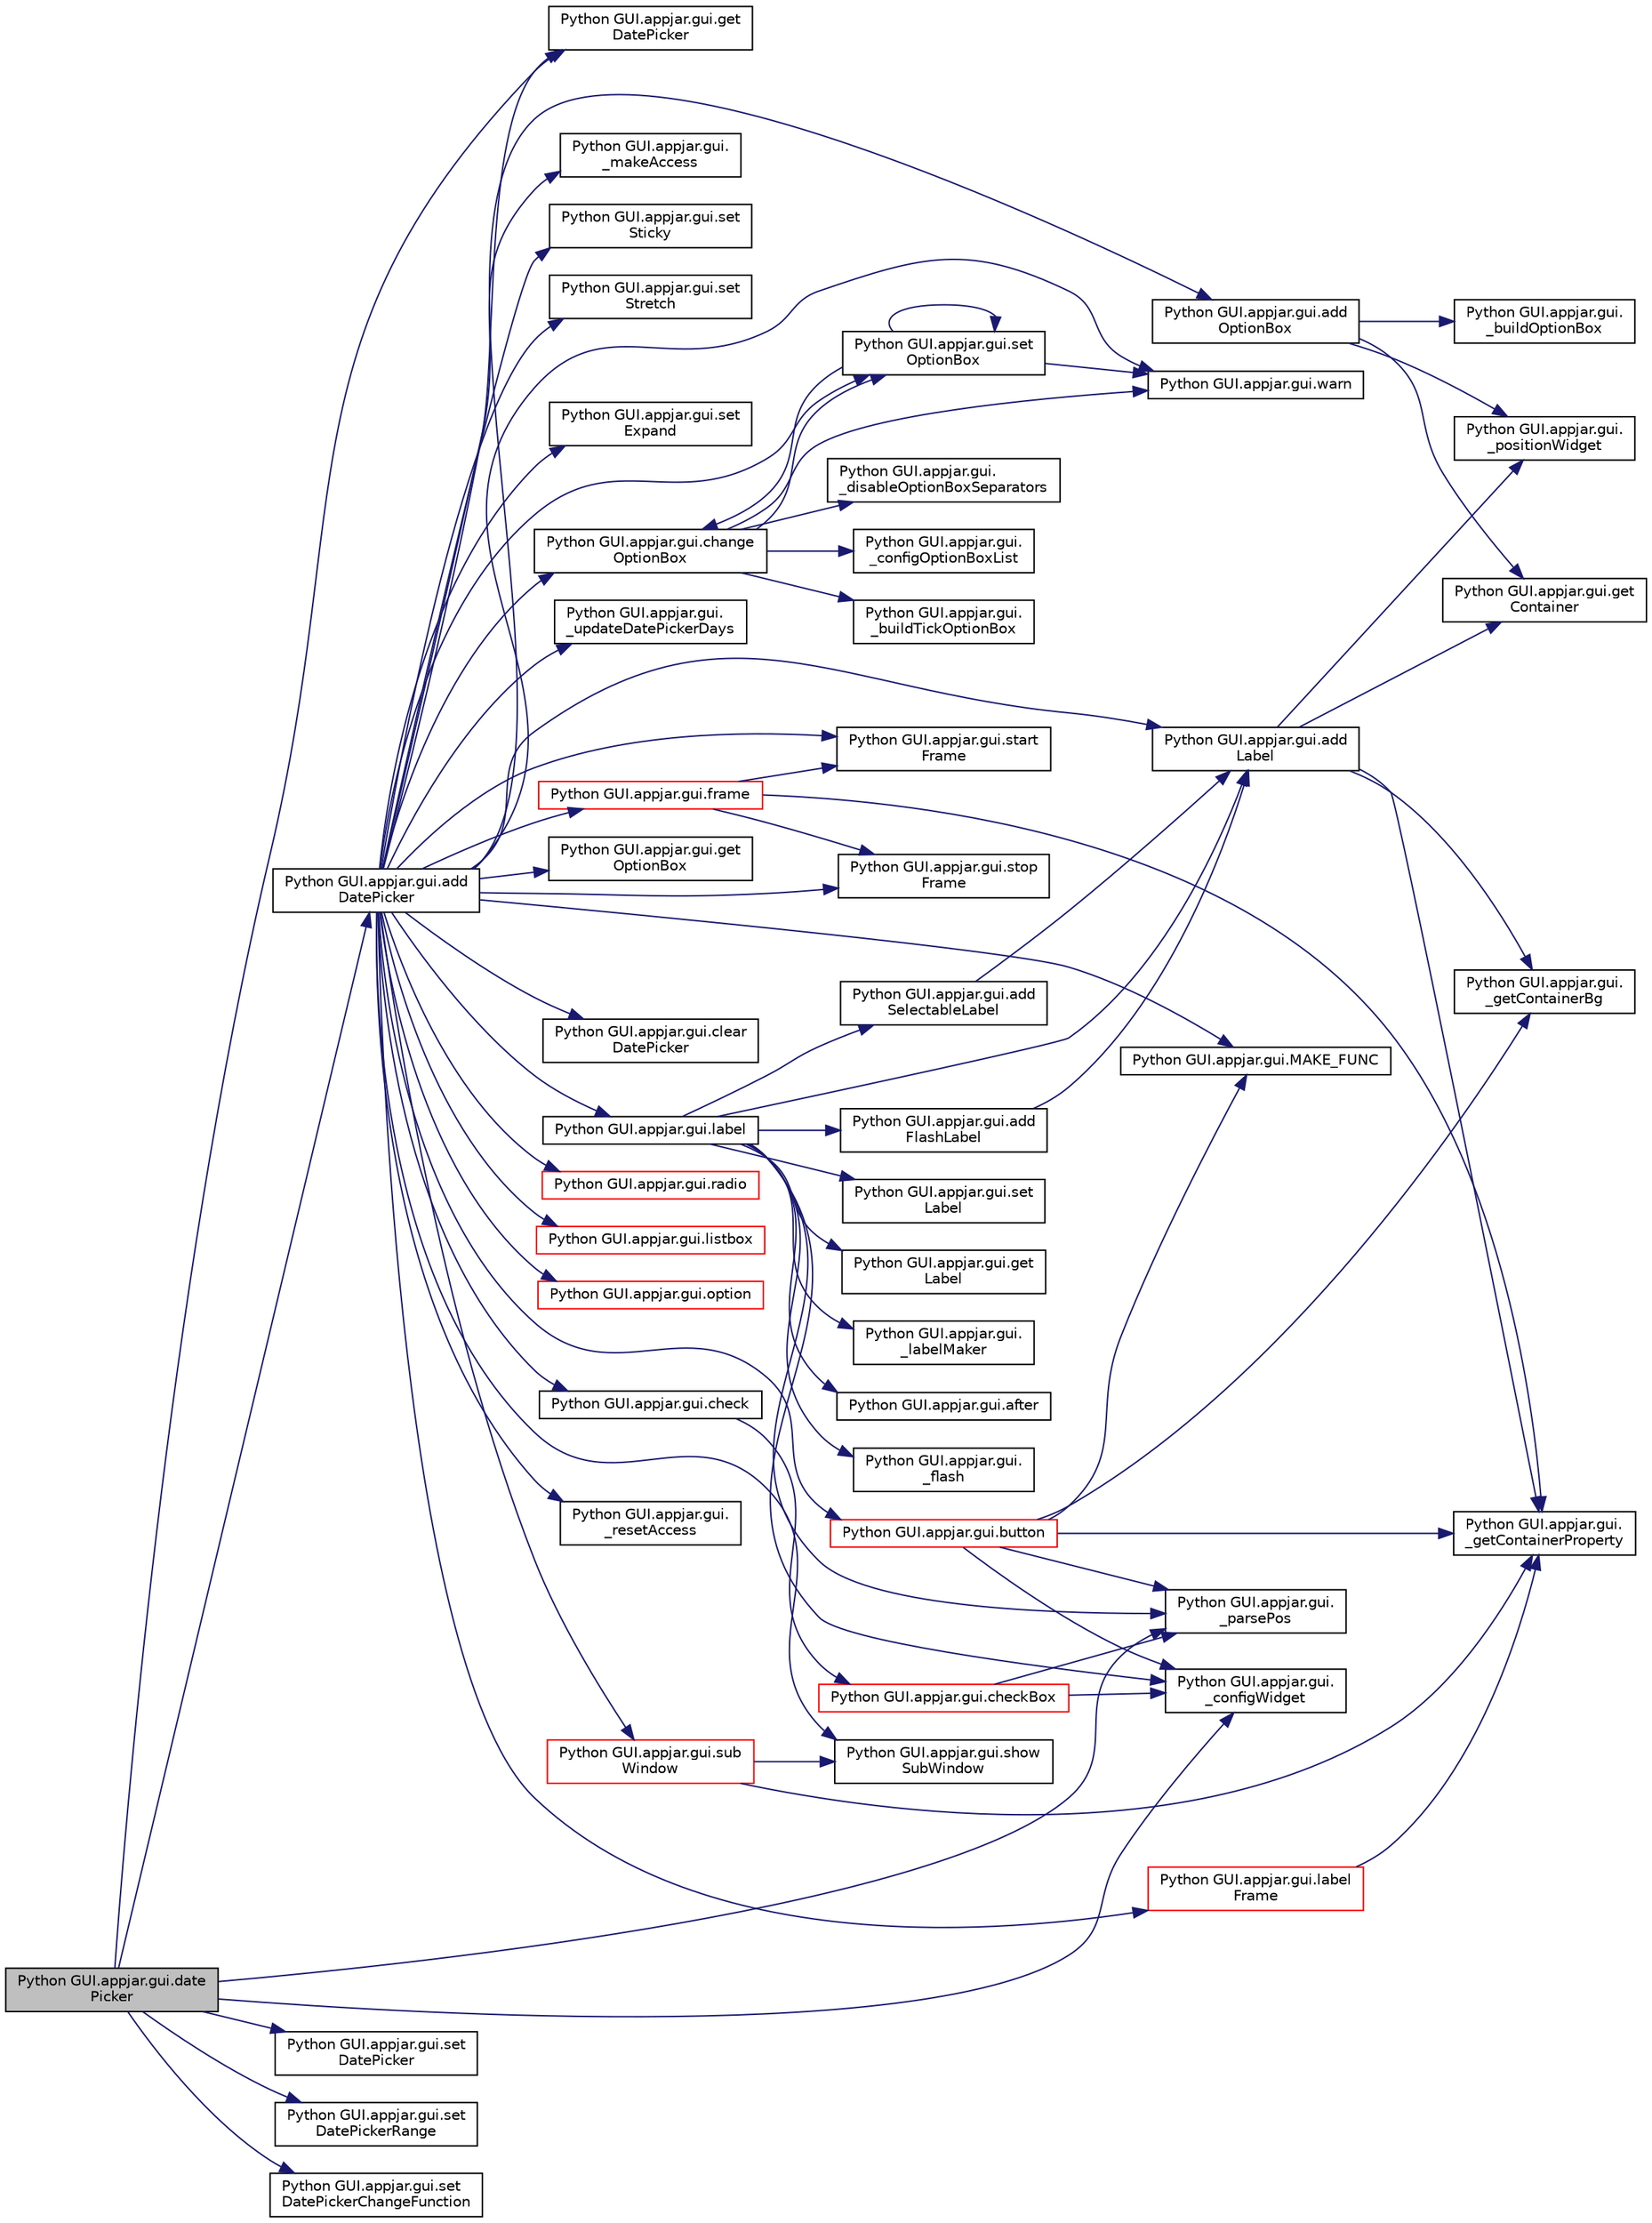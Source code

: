 digraph "Python GUI.appjar.gui.datePicker"
{
  edge [fontname="Helvetica",fontsize="10",labelfontname="Helvetica",labelfontsize="10"];
  node [fontname="Helvetica",fontsize="10",shape=record];
  rankdir="LR";
  Node1112 [label="Python GUI.appjar.gui.date\lPicker",height=0.2,width=0.4,color="black", fillcolor="grey75", style="filled", fontcolor="black"];
  Node1112 -> Node1113 [color="midnightblue",fontsize="10",style="solid",fontname="Helvetica"];
  Node1113 [label="Python GUI.appjar.gui.get\lDatePicker",height=0.2,width=0.4,color="black", fillcolor="white", style="filled",URL="$class_python_01_g_u_i_1_1appjar_1_1gui.html#afc76bcf46a673cc1affad638d462a42d"];
  Node1112 -> Node1114 [color="midnightblue",fontsize="10",style="solid",fontname="Helvetica"];
  Node1114 [label="Python GUI.appjar.gui.\l_parsePos",height=0.2,width=0.4,color="black", fillcolor="white", style="filled",URL="$class_python_01_g_u_i_1_1appjar_1_1gui.html#a1151185c82adc42b922797e38132c2ca",tooltip="FUNCTIONS for labels. "];
  Node1112 -> Node1115 [color="midnightblue",fontsize="10",style="solid",fontname="Helvetica"];
  Node1115 [label="Python GUI.appjar.gui.add\lDatePicker",height=0.2,width=0.4,color="black", fillcolor="white", style="filled",URL="$class_python_01_g_u_i_1_1appjar_1_1gui.html#a4848639278093b1bc6565ba9626f6a26"];
  Node1115 -> Node1116 [color="midnightblue",fontsize="10",style="solid",fontname="Helvetica"];
  Node1116 [label="Python GUI.appjar.gui.start\lFrame",height=0.2,width=0.4,color="black", fillcolor="white", style="filled",URL="$class_python_01_g_u_i_1_1appjar_1_1gui.html#a467674662101a6508dc84e0a51386ac4"];
  Node1115 -> Node1117 [color="midnightblue",fontsize="10",style="solid",fontname="Helvetica"];
  Node1117 [label="Python GUI.appjar.gui.set\lExpand",height=0.2,width=0.4,color="black", fillcolor="white", style="filled",URL="$class_python_01_g_u_i_1_1appjar_1_1gui.html#a28caa62835565d049314c611030e28cf"];
  Node1115 -> Node1118 [color="midnightblue",fontsize="10",style="solid",fontname="Helvetica"];
  Node1118 [label="Python GUI.appjar.gui.add\lLabel",height=0.2,width=0.4,color="black", fillcolor="white", style="filled",URL="$class_python_01_g_u_i_1_1appjar_1_1gui.html#a4e47ba29cb48ce5edee19d0f160dea44"];
  Node1118 -> Node1119 [color="midnightblue",fontsize="10",style="solid",fontname="Helvetica"];
  Node1119 [label="Python GUI.appjar.gui.get\lContainer",height=0.2,width=0.4,color="black", fillcolor="white", style="filled",URL="$class_python_01_g_u_i_1_1appjar_1_1gui.html#aa89c83e95e3952f6cc39fc23dffa15ce"];
  Node1118 -> Node1120 [color="midnightblue",fontsize="10",style="solid",fontname="Helvetica"];
  Node1120 [label="Python GUI.appjar.gui.\l_getContainerProperty",height=0.2,width=0.4,color="black", fillcolor="white", style="filled",URL="$class_python_01_g_u_i_1_1appjar_1_1gui.html#aa0cf90816634eb9855a518e37d864ec1"];
  Node1118 -> Node1121 [color="midnightblue",fontsize="10",style="solid",fontname="Helvetica"];
  Node1121 [label="Python GUI.appjar.gui.\l_getContainerBg",height=0.2,width=0.4,color="black", fillcolor="white", style="filled",URL="$class_python_01_g_u_i_1_1appjar_1_1gui.html#a7ca2e28f0ccf3c5e00ca64676c496afd"];
  Node1118 -> Node1122 [color="midnightblue",fontsize="10",style="solid",fontname="Helvetica"];
  Node1122 [label="Python GUI.appjar.gui.\l_positionWidget",height=0.2,width=0.4,color="black", fillcolor="white", style="filled",URL="$class_python_01_g_u_i_1_1appjar_1_1gui.html#a994cf4bbd47f434233271d3d8b0eb4c6"];
  Node1115 -> Node1123 [color="midnightblue",fontsize="10",style="solid",fontname="Helvetica"];
  Node1123 [label="Python GUI.appjar.gui.add\lOptionBox",height=0.2,width=0.4,color="black", fillcolor="white", style="filled",URL="$class_python_01_g_u_i_1_1appjar_1_1gui.html#a5dad85912393d493590c816a1a7cb29e"];
  Node1123 -> Node1124 [color="midnightblue",fontsize="10",style="solid",fontname="Helvetica"];
  Node1124 [label="Python GUI.appjar.gui.\l_buildOptionBox",height=0.2,width=0.4,color="black", fillcolor="white", style="filled",URL="$class_python_01_g_u_i_1_1appjar_1_1gui.html#a1d1437e8029957a7d6ea6678318be7f1"];
  Node1123 -> Node1119 [color="midnightblue",fontsize="10",style="solid",fontname="Helvetica"];
  Node1123 -> Node1122 [color="midnightblue",fontsize="10",style="solid",fontname="Helvetica"];
  Node1115 -> Node1125 [color="midnightblue",fontsize="10",style="solid",fontname="Helvetica"];
  Node1125 [label="Python GUI.appjar.gui.\l_updateDatePickerDays",height=0.2,width=0.4,color="black", fillcolor="white", style="filled",URL="$class_python_01_g_u_i_1_1appjar_1_1gui.html#a75b8532341f068e8298f478f0595f1e0"];
  Node1115 -> Node1126 [color="midnightblue",fontsize="10",style="solid",fontname="Helvetica"];
  Node1126 [label="Python GUI.appjar.gui.stop\lFrame",height=0.2,width=0.4,color="black", fillcolor="white", style="filled",URL="$class_python_01_g_u_i_1_1appjar_1_1gui.html#a9d84767739a4e30005d75f6a0d404548"];
  Node1115 -> Node1127 [color="midnightblue",fontsize="10",style="solid",fontname="Helvetica"];
  Node1127 [label="Python GUI.appjar.gui.MAKE_FUNC",height=0.2,width=0.4,color="black", fillcolor="white", style="filled",URL="$class_python_01_g_u_i_1_1appjar_1_1gui.html#a1d2c0d0a475441a8f9208204ef3227a6",tooltip="FUNCTION for managing commands. "];
  Node1115 -> Node1128 [color="midnightblue",fontsize="10",style="solid",fontname="Helvetica"];
  Node1128 [label="Python GUI.appjar.gui.warn",height=0.2,width=0.4,color="black", fillcolor="white", style="filled",URL="$class_python_01_g_u_i_1_1appjar_1_1gui.html#aa0a271b0b17a802e6d7b598c12bcd930"];
  Node1115 -> Node1129 [color="midnightblue",fontsize="10",style="solid",fontname="Helvetica"];
  Node1129 [label="Python GUI.appjar.gui.get\lOptionBox",height=0.2,width=0.4,color="black", fillcolor="white", style="filled",URL="$class_python_01_g_u_i_1_1appjar_1_1gui.html#ac0fd08d8e4dab5b50559b5a20a52dba0"];
  Node1115 -> Node1130 [color="midnightblue",fontsize="10",style="solid",fontname="Helvetica"];
  Node1130 [label="Python GUI.appjar.gui.change\lOptionBox",height=0.2,width=0.4,color="black", fillcolor="white", style="filled",URL="$class_python_01_g_u_i_1_1appjar_1_1gui.html#a95d775949847e150b567e7df0ef2e256"];
  Node1130 -> Node1131 [color="midnightblue",fontsize="10",style="solid",fontname="Helvetica"];
  Node1131 [label="Python GUI.appjar.gui.\l_configOptionBoxList",height=0.2,width=0.4,color="black", fillcolor="white", style="filled",URL="$class_python_01_g_u_i_1_1appjar_1_1gui.html#acfb7c3fc747d60f1d1f9512eb8b9556f"];
  Node1130 -> Node1128 [color="midnightblue",fontsize="10",style="solid",fontname="Helvetica"];
  Node1130 -> Node1132 [color="midnightblue",fontsize="10",style="solid",fontname="Helvetica"];
  Node1132 [label="Python GUI.appjar.gui.\l_buildTickOptionBox",height=0.2,width=0.4,color="black", fillcolor="white", style="filled",URL="$class_python_01_g_u_i_1_1appjar_1_1gui.html#a76ec5d5b39fb1ad02983f3f8f5c18f80"];
  Node1130 -> Node1133 [color="midnightblue",fontsize="10",style="solid",fontname="Helvetica"];
  Node1133 [label="Python GUI.appjar.gui.\l_disableOptionBoxSeparators",height=0.2,width=0.4,color="black", fillcolor="white", style="filled",URL="$class_python_01_g_u_i_1_1appjar_1_1gui.html#a2d23e6d395871438260f9ebea3a50cba"];
  Node1130 -> Node1134 [color="midnightblue",fontsize="10",style="solid",fontname="Helvetica"];
  Node1134 [label="Python GUI.appjar.gui.set\lOptionBox",height=0.2,width=0.4,color="black", fillcolor="white", style="filled",URL="$class_python_01_g_u_i_1_1appjar_1_1gui.html#a3de52310d141739c74dfe53e032cc55c"];
  Node1134 -> Node1128 [color="midnightblue",fontsize="10",style="solid",fontname="Helvetica"];
  Node1134 -> Node1130 [color="midnightblue",fontsize="10",style="solid",fontname="Helvetica"];
  Node1134 -> Node1134 [color="midnightblue",fontsize="10",style="solid",fontname="Helvetica"];
  Node1115 -> Node1134 [color="midnightblue",fontsize="10",style="solid",fontname="Helvetica"];
  Node1115 -> Node1135 [color="midnightblue",fontsize="10",style="solid",fontname="Helvetica"];
  Node1135 [label="Python GUI.appjar.gui.clear\lDatePicker",height=0.2,width=0.4,color="black", fillcolor="white", style="filled",URL="$class_python_01_g_u_i_1_1appjar_1_1gui.html#abda8e2b674c94a3c54b1bd17e2f923b2"];
  Node1115 -> Node1113 [color="midnightblue",fontsize="10",style="solid",fontname="Helvetica"];
  Node1115 -> Node1136 [color="midnightblue",fontsize="10",style="solid",fontname="Helvetica"];
  Node1136 [label="Python GUI.appjar.gui.label",height=0.2,width=0.4,color="black", fillcolor="white", style="filled",URL="$class_python_01_g_u_i_1_1appjar_1_1gui.html#a899e593dca96dd2a31035558b685e3bd"];
  Node1136 -> Node1137 [color="midnightblue",fontsize="10",style="solid",fontname="Helvetica"];
  Node1137 [label="Python GUI.appjar.gui.set\lLabel",height=0.2,width=0.4,color="black", fillcolor="white", style="filled",URL="$class_python_01_g_u_i_1_1appjar_1_1gui.html#a8ed0c5a762ab56b0f38a96e2654d0f35"];
  Node1136 -> Node1138 [color="midnightblue",fontsize="10",style="solid",fontname="Helvetica"];
  Node1138 [label="Python GUI.appjar.gui.get\lLabel",height=0.2,width=0.4,color="black", fillcolor="white", style="filled",URL="$class_python_01_g_u_i_1_1appjar_1_1gui.html#a6f8a16d7deef9fe9f44308c375f14881"];
  Node1136 -> Node1114 [color="midnightblue",fontsize="10",style="solid",fontname="Helvetica"];
  Node1136 -> Node1139 [color="midnightblue",fontsize="10",style="solid",fontname="Helvetica"];
  Node1139 [label="Python GUI.appjar.gui.\l_labelMaker",height=0.2,width=0.4,color="black", fillcolor="white", style="filled",URL="$class_python_01_g_u_i_1_1appjar_1_1gui.html#abb55cc03ffc70de3014db72dbd318188"];
  Node1136 -> Node1140 [color="midnightblue",fontsize="10",style="solid",fontname="Helvetica"];
  Node1140 [label="Python GUI.appjar.gui.\l_configWidget",height=0.2,width=0.4,color="black", fillcolor="white", style="filled",URL="$class_python_01_g_u_i_1_1appjar_1_1gui.html#a66b018474a855b26826b0580a7c40a9e"];
  Node1136 -> Node1141 [color="midnightblue",fontsize="10",style="solid",fontname="Helvetica"];
  Node1141 [label="Python GUI.appjar.gui.add\lFlashLabel",height=0.2,width=0.4,color="black", fillcolor="white", style="filled",URL="$class_python_01_g_u_i_1_1appjar_1_1gui.html#a5ffc357a1387f8a01d331508d9614dc4"];
  Node1141 -> Node1118 [color="midnightblue",fontsize="10",style="solid",fontname="Helvetica"];
  Node1136 -> Node1142 [color="midnightblue",fontsize="10",style="solid",fontname="Helvetica"];
  Node1142 [label="Python GUI.appjar.gui.add\lSelectableLabel",height=0.2,width=0.4,color="black", fillcolor="white", style="filled",URL="$class_python_01_g_u_i_1_1appjar_1_1gui.html#a2f80b5878fe70e4ce66f4259eb36c8c1"];
  Node1142 -> Node1118 [color="midnightblue",fontsize="10",style="solid",fontname="Helvetica"];
  Node1136 -> Node1118 [color="midnightblue",fontsize="10",style="solid",fontname="Helvetica"];
  Node1136 -> Node1143 [color="midnightblue",fontsize="10",style="solid",fontname="Helvetica"];
  Node1143 [label="Python GUI.appjar.gui.after",height=0.2,width=0.4,color="black", fillcolor="white", style="filled",URL="$class_python_01_g_u_i_1_1appjar_1_1gui.html#a93a8c682a2fbc1fa491a0224e24fecc8"];
  Node1136 -> Node1144 [color="midnightblue",fontsize="10",style="solid",fontname="Helvetica"];
  Node1144 [label="Python GUI.appjar.gui.\l_flash",height=0.2,width=0.4,color="black", fillcolor="white", style="filled",URL="$class_python_01_g_u_i_1_1appjar_1_1gui.html#a5fc13294461e6031228579e58365ae1c"];
  Node1115 -> Node1145 [color="midnightblue",fontsize="10",style="solid",fontname="Helvetica"];
  Node1145 [label="Python GUI.appjar.gui.check",height=0.2,width=0.4,color="black", fillcolor="white", style="filled",URL="$class_python_01_g_u_i_1_1appjar_1_1gui.html#a43194199f09702458bf7a01b1fb6585d"];
  Node1145 -> Node1146 [color="midnightblue",fontsize="10",style="solid",fontname="Helvetica"];
  Node1146 [label="Python GUI.appjar.gui.checkBox",height=0.2,width=0.4,color="red", fillcolor="white", style="filled",URL="$class_python_01_g_u_i_1_1appjar_1_1gui.html#a6c76a3964eb53768a4c095ee46996b01"];
  Node1146 -> Node1114 [color="midnightblue",fontsize="10",style="solid",fontname="Helvetica"];
  Node1146 -> Node1140 [color="midnightblue",fontsize="10",style="solid",fontname="Helvetica"];
  Node1115 -> Node1153 [color="midnightblue",fontsize="10",style="solid",fontname="Helvetica"];
  Node1153 [label="Python GUI.appjar.gui.radio",height=0.2,width=0.4,color="red", fillcolor="white", style="filled",URL="$class_python_01_g_u_i_1_1appjar_1_1gui.html#a52874b3cff3bee7fc67bf50266023dbd",tooltip="FUNCTION for radio buttons. "];
  Node1115 -> Node1160 [color="midnightblue",fontsize="10",style="solid",fontname="Helvetica"];
  Node1160 [label="Python GUI.appjar.gui.listbox",height=0.2,width=0.4,color="red", fillcolor="white", style="filled",URL="$class_python_01_g_u_i_1_1appjar_1_1gui.html#aa0838d82bbc76a9a358846a617924e12",tooltip="FUNCTION for list box. "];
  Node1115 -> Node1182 [color="midnightblue",fontsize="10",style="solid",fontname="Helvetica"];
  Node1182 [label="Python GUI.appjar.gui.option",height=0.2,width=0.4,color="red", fillcolor="white", style="filled",URL="$class_python_01_g_u_i_1_1appjar_1_1gui.html#a146e85757fb347d225d2a0087c3edeae"];
  Node1115 -> Node1191 [color="midnightblue",fontsize="10",style="solid",fontname="Helvetica"];
  Node1191 [label="Python GUI.appjar.gui.sub\lWindow",height=0.2,width=0.4,color="red", fillcolor="white", style="filled",URL="$class_python_01_g_u_i_1_1appjar_1_1gui.html#a17276098d7012d1e251bfafd32b3917f",tooltip="SubWindows. "];
  Node1191 -> Node1196 [color="midnightblue",fontsize="10",style="solid",fontname="Helvetica"];
  Node1196 [label="Python GUI.appjar.gui.show\lSubWindow",height=0.2,width=0.4,color="black", fillcolor="white", style="filled",URL="$class_python_01_g_u_i_1_1appjar_1_1gui.html#aa81ce6538221a58bacac87c589955989"];
  Node1191 -> Node1120 [color="midnightblue",fontsize="10",style="solid",fontname="Helvetica"];
  Node1115 -> Node1211 [color="midnightblue",fontsize="10",style="solid",fontname="Helvetica"];
  Node1211 [label="Python GUI.appjar.gui.label\lFrame",height=0.2,width=0.4,color="red", fillcolor="white", style="filled",URL="$class_python_01_g_u_i_1_1appjar_1_1gui.html#aa7caa49d1478b546ab1098508b9f0a2d",tooltip="Label Frames. "];
  Node1211 -> Node1120 [color="midnightblue",fontsize="10",style="solid",fontname="Helvetica"];
  Node1115 -> Node1216 [color="midnightblue",fontsize="10",style="solid",fontname="Helvetica"];
  Node1216 [label="Python GUI.appjar.gui.frame",height=0.2,width=0.4,color="red", fillcolor="white", style="filled",URL="$class_python_01_g_u_i_1_1appjar_1_1gui.html#a221420a78d9171ce23ae876f33645603",tooltip="Frames. "];
  Node1216 -> Node1116 [color="midnightblue",fontsize="10",style="solid",fontname="Helvetica"];
  Node1216 -> Node1126 [color="midnightblue",fontsize="10",style="solid",fontname="Helvetica"];
  Node1216 -> Node1120 [color="midnightblue",fontsize="10",style="solid",fontname="Helvetica"];
  Node1115 -> Node1219 [color="midnightblue",fontsize="10",style="solid",fontname="Helvetica"];
  Node1219 [label="Python GUI.appjar.gui.button",height=0.2,width=0.4,color="red", fillcolor="white", style="filled",URL="$class_python_01_g_u_i_1_1appjar_1_1gui.html#aa8810c60c820b8b3eb5c8647a88a1b05",tooltip="FUNCTION for buttons. "];
  Node1219 -> Node1114 [color="midnightblue",fontsize="10",style="solid",fontname="Helvetica"];
  Node1219 -> Node1140 [color="midnightblue",fontsize="10",style="solid",fontname="Helvetica"];
  Node1219 -> Node1120 [color="midnightblue",fontsize="10",style="solid",fontname="Helvetica"];
  Node1219 -> Node1121 [color="midnightblue",fontsize="10",style="solid",fontname="Helvetica"];
  Node1219 -> Node1127 [color="midnightblue",fontsize="10",style="solid",fontname="Helvetica"];
  Node1115 -> Node1238 [color="midnightblue",fontsize="10",style="solid",fontname="Helvetica"];
  Node1238 [label="Python GUI.appjar.gui.\l_resetAccess",height=0.2,width=0.4,color="black", fillcolor="white", style="filled",URL="$class_python_01_g_u_i_1_1appjar_1_1gui.html#a1709f7232acebdf314c20351d3981c47"];
  Node1115 -> Node1239 [color="midnightblue",fontsize="10",style="solid",fontname="Helvetica"];
  Node1239 [label="Python GUI.appjar.gui.\l_makeAccess",height=0.2,width=0.4,color="black", fillcolor="white", style="filled",URL="$class_python_01_g_u_i_1_1appjar_1_1gui.html#ac29d10e7797d11f06ea77831164e4300",tooltip="FUNCTIONS for ACCESSABILITY. "];
  Node1115 -> Node1196 [color="midnightblue",fontsize="10",style="solid",fontname="Helvetica"];
  Node1115 -> Node1240 [color="midnightblue",fontsize="10",style="solid",fontname="Helvetica"];
  Node1240 [label="Python GUI.appjar.gui.set\lSticky",height=0.2,width=0.4,color="black", fillcolor="white", style="filled",URL="$class_python_01_g_u_i_1_1appjar_1_1gui.html#a2d5ea8b463bc5057aed25e8080293d38"];
  Node1115 -> Node1241 [color="midnightblue",fontsize="10",style="solid",fontname="Helvetica"];
  Node1241 [label="Python GUI.appjar.gui.set\lStretch",height=0.2,width=0.4,color="black", fillcolor="white", style="filled",URL="$class_python_01_g_u_i_1_1appjar_1_1gui.html#a34d0ae7a7fbc29238e04efd23292c7df"];
  Node1112 -> Node1242 [color="midnightblue",fontsize="10",style="solid",fontname="Helvetica"];
  Node1242 [label="Python GUI.appjar.gui.set\lDatePicker",height=0.2,width=0.4,color="black", fillcolor="white", style="filled",URL="$class_python_01_g_u_i_1_1appjar_1_1gui.html#abcd3e8594640cc17b7c85d17fda56737"];
  Node1112 -> Node1243 [color="midnightblue",fontsize="10",style="solid",fontname="Helvetica"];
  Node1243 [label="Python GUI.appjar.gui.set\lDatePickerRange",height=0.2,width=0.4,color="black", fillcolor="white", style="filled",URL="$class_python_01_g_u_i_1_1appjar_1_1gui.html#ae2959ebae96fe64e3207944b5a3b7753"];
  Node1112 -> Node1244 [color="midnightblue",fontsize="10",style="solid",fontname="Helvetica"];
  Node1244 [label="Python GUI.appjar.gui.set\lDatePickerChangeFunction",height=0.2,width=0.4,color="black", fillcolor="white", style="filled",URL="$class_python_01_g_u_i_1_1appjar_1_1gui.html#aa9e2c99351ec43622816b59356081c76"];
  Node1112 -> Node1140 [color="midnightblue",fontsize="10",style="solid",fontname="Helvetica"];
}
